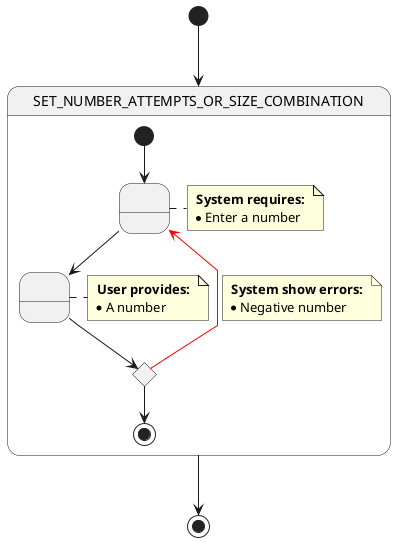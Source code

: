 @startuml
!define EMPTY " "
!define COLOR_RED [#red]
!define COLOR_GREEN [#green]
skinparam linetype polyline

[*] --> SET_NUMBER_ATTEMPTS_OR_SIZE_COMBINATION

state SET_NUMBER_ATTEMPTS_OR_SIZE_COMBINATION {
    state NAS1 as EMPTY
    state NAS2 as EMPTY

    state NAC1 <<choice>>

    [*] --> NAS1
    NAS1 --> NAS2
    note right of NAS1
        <b> System requires: </b>
        * Enter a number
    end note

    NAS2 --> NAC1
    note right of NAS2
        <b> User provides: </b>
        * A number
    end note

    NAC1 -COLOR_RED-> NAS1
    note on link
        <b> System show errors: </b>
        * Negative number
    end note

    NAC1 --> [*]
}

SET_NUMBER_ATTEMPTS_OR_SIZE_COMBINATION --> [*]
@enduml